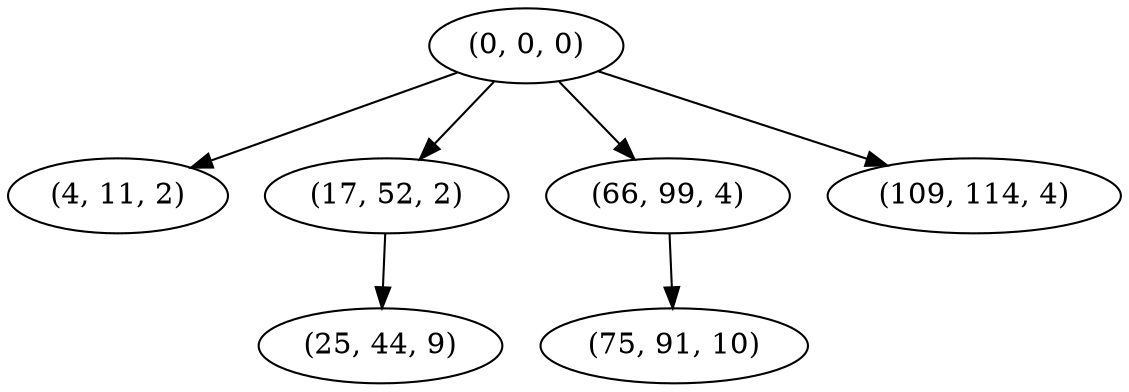 digraph tree {
    "(0, 0, 0)";
    "(4, 11, 2)";
    "(17, 52, 2)";
    "(25, 44, 9)";
    "(66, 99, 4)";
    "(75, 91, 10)";
    "(109, 114, 4)";
    "(0, 0, 0)" -> "(4, 11, 2)";
    "(0, 0, 0)" -> "(17, 52, 2)";
    "(0, 0, 0)" -> "(66, 99, 4)";
    "(0, 0, 0)" -> "(109, 114, 4)";
    "(17, 52, 2)" -> "(25, 44, 9)";
    "(66, 99, 4)" -> "(75, 91, 10)";
}

